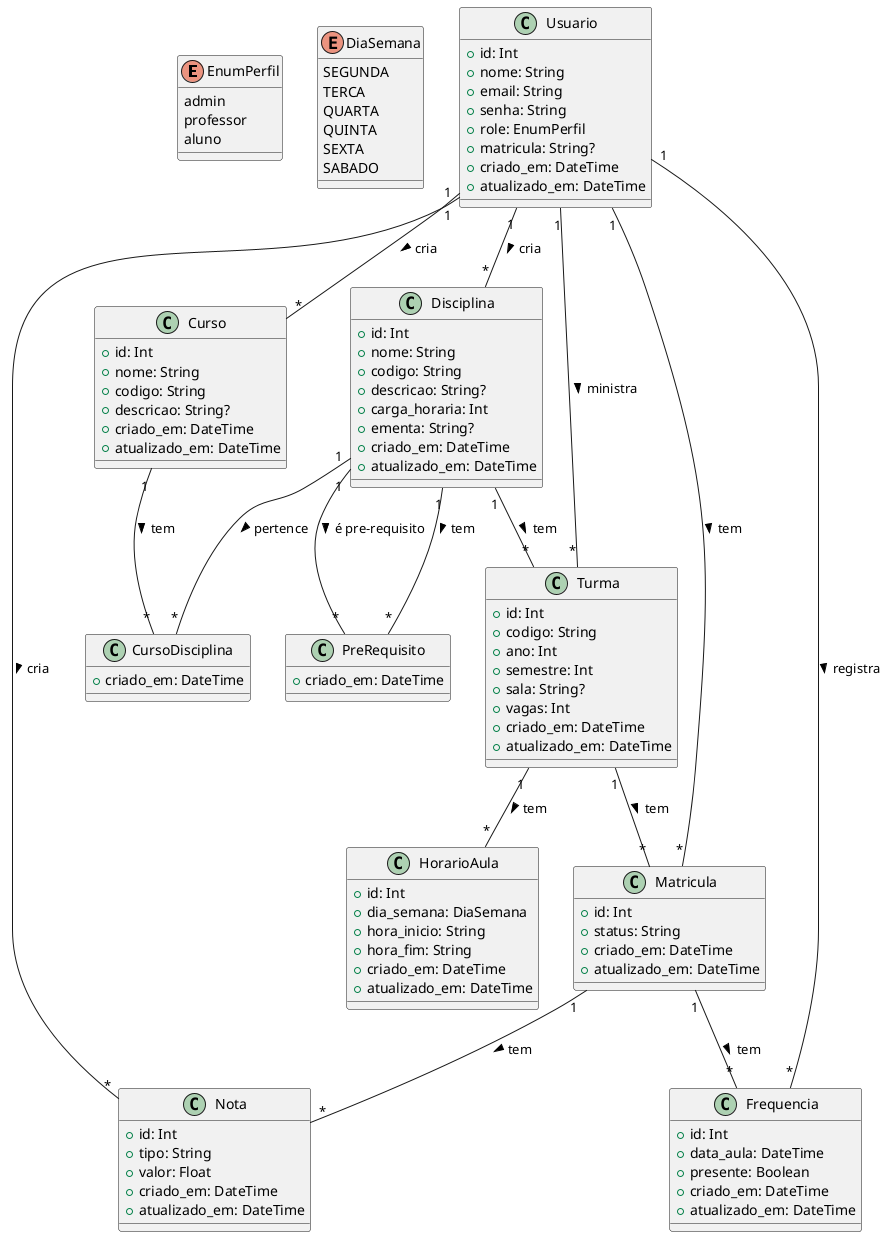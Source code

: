 @startuml Sistema Educatio - Diagrama de Classes

' Enums
enum EnumPerfil {
  admin
  professor
  aluno
}

enum DiaSemana {
  SEGUNDA
  TERCA
  QUARTA
  QUINTA
  SEXTA
  SABADO
}

' Classes
class Usuario {
  +id: Int
  +nome: String
  +email: String
  +senha: String
  +role: EnumPerfil
  +matricula: String?
  +criado_em: DateTime
  +atualizado_em: DateTime
}

class Curso {
  +id: Int
  +nome: String
  +codigo: String
  +descricao: String?
  +criado_em: DateTime
  +atualizado_em: DateTime
}

class Disciplina {
  +id: Int
  +nome: String
  +codigo: String
  +descricao: String?
  +carga_horaria: Int
  +ementa: String?
  +criado_em: DateTime
  +atualizado_em: DateTime
}

class Turma {
  +id: Int
  +codigo: String
  +ano: Int
  +semestre: Int
  +sala: String?
  +vagas: Int
  +criado_em: DateTime
  +atualizado_em: DateTime
}

class HorarioAula {
  +id: Int
  +dia_semana: DiaSemana
  +hora_inicio: String
  +hora_fim: String
  +criado_em: DateTime
  +atualizado_em: DateTime
}

class Matricula {
  +id: Int
  +status: String
  +criado_em: DateTime
  +atualizado_em: DateTime
}

class Nota {
  +id: Int
  +tipo: String
  +valor: Float
  +criado_em: DateTime
  +atualizado_em: DateTime
}

class Frequencia {
  +id: Int
  +data_aula: DateTime
  +presente: Boolean
  +criado_em: DateTime
  +atualizado_em: DateTime
}

class CursoDisciplina {
  +criado_em: DateTime
}

class PreRequisito {
  +criado_em: DateTime
}

' Relacionamentos
Usuario "1" -- "*" Turma : ministra >
Usuario "1" -- "*" Matricula : tem >
Usuario "1" -- "*" Curso : cria >
Usuario "1" -- "*" Disciplina : cria >
Usuario "1" -- "*" Nota : cria >
Usuario "1" -- "*" Frequencia : registra >

Curso "1" -- "*" CursoDisciplina : tem >
Disciplina "1" -- "*" CursoDisciplina : pertence >
Disciplina "1" -- "*" Turma : tem >
Disciplina "1" -- "*" PreRequisito : tem >
Disciplina "1" -- "*" PreRequisito : é pre-requisito >

Turma "1" -- "*" HorarioAula : tem >
Turma "1" -- "*" Matricula : tem >

Matricula "1" -- "*" Nota : tem >
Matricula "1" -- "*" Frequencia : tem >

@enduml
